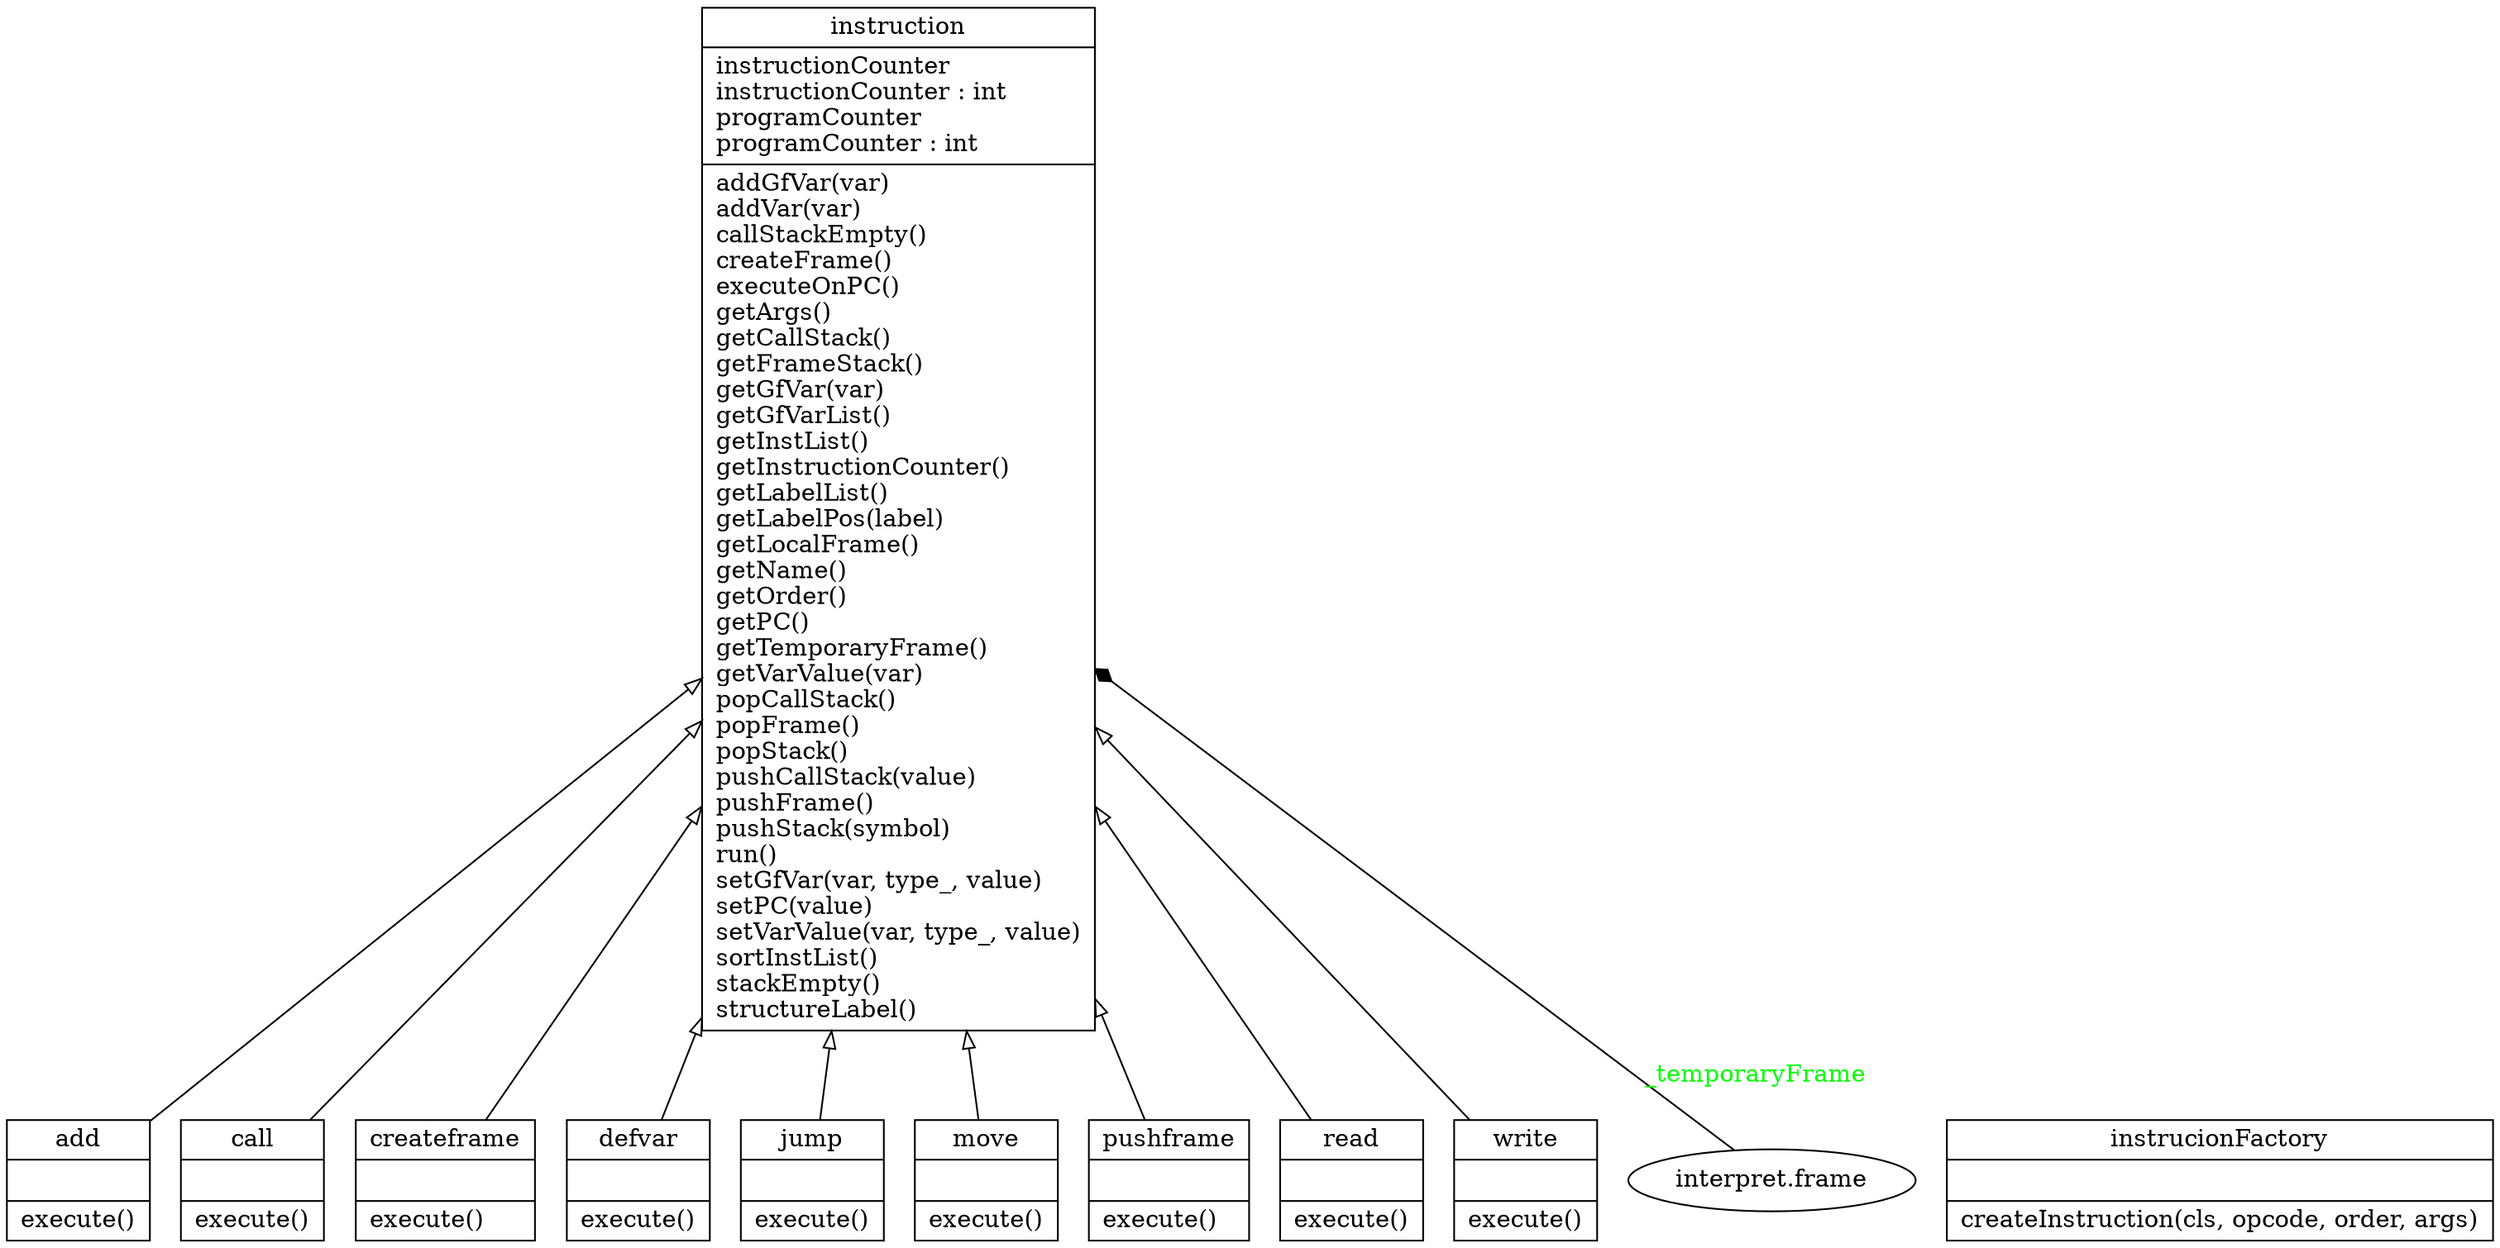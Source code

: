 digraph "classes" {
rankdir=BT
charset="utf-8"
"interpret.add" [color="black", fontcolor="black", label="{add|\l|execute()\l}", shape="record", style="solid"];
"interpret.call" [color="black", fontcolor="black", label="{call|\l|execute()\l}", shape="record", style="solid"];
"interpret.createframe" [color="black", fontcolor="black", label="{createframe|\l|execute()\l}", shape="record", style="solid"];
"interpret.defvar" [color="black", fontcolor="black", label="{defvar|\l|execute()\l}", shape="record", style="solid"];
"interpret.instrucionFactory" [color="black", fontcolor="black", label="{instrucionFactory|\l|createInstruction(cls, opcode, order, args)\l}", shape="record", style="solid"];
"interpret.instruction" [color="black", fontcolor="black", label="{instruction|instructionCounter\linstructionCounter : int\lprogramCounter\lprogramCounter : int\l|addGfVar(var)\laddVar(var)\lcallStackEmpty()\lcreateFrame()\lexecuteOnPC()\lgetArgs()\lgetCallStack()\lgetFrameStack()\lgetGfVar(var)\lgetGfVarList()\lgetInstList()\lgetInstructionCounter()\lgetLabelList()\lgetLabelPos(label)\lgetLocalFrame()\lgetName()\lgetOrder()\lgetPC()\lgetTemporaryFrame()\lgetVarValue(var)\lpopCallStack()\lpopFrame()\lpopStack()\lpushCallStack(value)\lpushFrame()\lpushStack(symbol)\lrun()\lsetGfVar(var, type_, value)\lsetPC(value)\lsetVarValue(var, type_, value)\lsortInstList()\lstackEmpty()\lstructureLabel()\l}", shape="record", style="solid"];
"interpret.jump" [color="black", fontcolor="black", label="{jump|\l|execute()\l}", shape="record", style="solid"];
"interpret.move" [color="black", fontcolor="black", label="{move|\l|execute()\l}", shape="record", style="solid"];
"interpret.pushframe" [color="black", fontcolor="black", label="{pushframe|\l|execute()\l}", shape="record", style="solid"];
"interpret.read" [color="black", fontcolor="black", label="{read|\l|execute()\l}", shape="record", style="solid"];
"interpret.write" [color="black", fontcolor="black", label="{write|\l|execute()\l}", shape="record", style="solid"];
"interpret.add" -> "interpret.instruction" [arrowhead="empty", arrowtail="none"];
"interpret.call" -> "interpret.instruction" [arrowhead="empty", arrowtail="none"];
"interpret.createframe" -> "interpret.instruction" [arrowhead="empty", arrowtail="none"];
"interpret.defvar" -> "interpret.instruction" [arrowhead="empty", arrowtail="none"];
"interpret.jump" -> "interpret.instruction" [arrowhead="empty", arrowtail="none"];
"interpret.move" -> "interpret.instruction" [arrowhead="empty", arrowtail="none"];
"interpret.pushframe" -> "interpret.instruction" [arrowhead="empty", arrowtail="none"];
"interpret.read" -> "interpret.instruction" [arrowhead="empty", arrowtail="none"];
"interpret.write" -> "interpret.instruction" [arrowhead="empty", arrowtail="none"];
"interpret.frame" -> "interpret.instruction" [arrowhead="diamond", arrowtail="none", fontcolor="green", label="_temporaryFrame", style="solid"];
}
